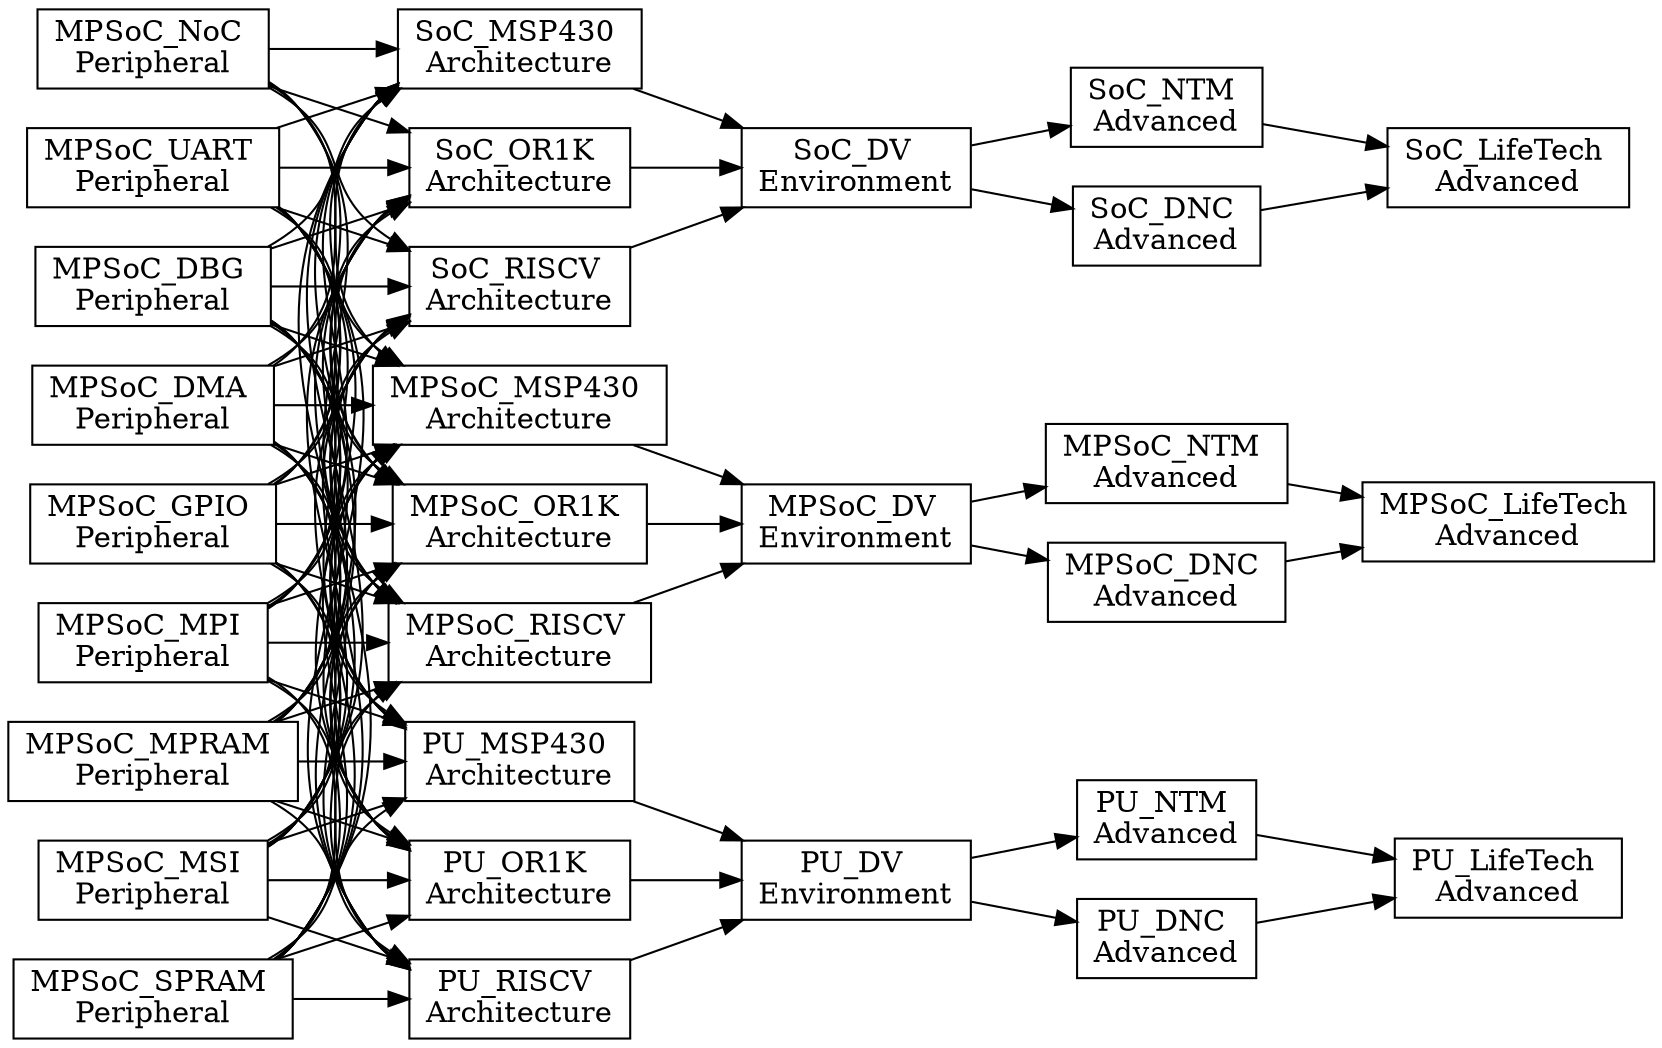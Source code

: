 digraph Project {
  // Introduction
  graph [rankdir = LR];
  node[shape=record];

  // Peripheral Blocks
  MPSoC_DBG[label="MPSoC_DBG \nPeripheral"];
  MPSoC_DMA[label="MPSoC_DMA \nPeripheral"];
  MPSoC_GPIO[label="MPSoC_GPIO \nPeripheral"];
  MPSoC_MPI[label="MPSoC_MPI \nPeripheral"];
  MPSoC_MPRAM[label="MPSoC_MPRAM \nPeripheral"];
  MPSoC_MSI[label="MPSoC_MSI \nPeripheral"];
  MPSoC_NoC[label="MPSoC_NoC \nPeripheral"];
  MPSoC_SPRAM[label="MPSoC_SPRAM \nPeripheral"];
  MPSoC_UART[label="MPSoC_UART \nPeripheral"];

  // Architecture Blocks
  MPSoC_MSP430[label="MPSoC_MSP430 \nArchitecture"];
  MPSoC_OR1K[label="MPSoC_OR1K \nArchitecture"];
  MPSoC_RISCV[label="MPSoC_RISCV \nArchitecture"];
  SoC_MSP430[label="SoC_MSP430 \nArchitecture"];
  SoC_OR1K[label="SoC_OR1K \nArchitecture"];
  SoC_RISCV[label="SoC_RISCV \nArchitecture"];
  PU_MSP430[label="PU_MSP430 \nArchitecture"];
  PU_OR1K[label="PU_OR1K \nArchitecture"];
  PU_RISCV[label="PU_RISCV \nArchitecture"];

  // Environment Blocks
  MPSoC_DV[label="MPSoC_DV \nEnvironment"];
  SoC_DV[label="SoC_DV \nEnvironment"];
  PU_DV[label="PU_DV \nEnvironment"];

  // Advanced A Blocks
  MPSoC_NTM[label="MPSoC_NTM \nAdvanced"];
  SoC_NTM[label="SoC_NTM \nAdvanced"];
  PU_NTM[label="PU_NTM \nAdvanced"];

  MPSoC_DNC[label="MPSoC_DNC \nAdvanced"];
  SoC_DNC[label="SoC_DNC \nAdvanced"];
  PU_DNC[label="PU_DNC \nAdvanced"];

  // Advanced B Blocks
  MPSoC_LifeTech[label="MPSoC_LifeTech \nAdvanced"];
  SoC_LifeTech[label="SoC_LifeTech \nAdvanced"];
  PU_LifeTech[label="PU_LifeTech \nAdvanced"];

  // Peripheral -> Architecture
  MPSoC_DBG -> MPSoC_MSP430;
  MPSoC_DMA -> MPSoC_MSP430;
  MPSoC_GPIO -> MPSoC_MSP430;
  MPSoC_MPI -> MPSoC_MSP430;
  MPSoC_MPRAM -> MPSoC_MSP430;
  MPSoC_MSI -> MPSoC_MSP430;
  MPSoC_NoC -> MPSoC_MSP430;
  MPSoC_SPRAM -> MPSoC_MSP430;
  MPSoC_UART -> MPSoC_MSP430;

  MPSoC_DBG -> SoC_MSP430;
  MPSoC_DMA -> SoC_MSP430;
  MPSoC_GPIO -> SoC_MSP430;
  MPSoC_MPI -> SoC_MSP430;
  MPSoC_MPRAM -> SoC_MSP430;
  MPSoC_MSI -> SoC_MSP430;
  MPSoC_NoC -> SoC_MSP430;
  MPSoC_SPRAM -> SoC_MSP430;
  MPSoC_UART -> SoC_MSP430;

  MPSoC_DBG -> PU_MSP430;
  MPSoC_DMA -> PU_MSP430;
  MPSoC_GPIO -> PU_MSP430;
  MPSoC_MPI -> PU_MSP430;
  MPSoC_MPRAM -> PU_MSP430;
  MPSoC_MSI -> PU_MSP430;
  MPSoC_SPRAM -> PU_MSP430;
  MPSoC_UART -> PU_MSP430;


  MPSoC_DBG -> MPSoC_OR1K;
  MPSoC_DMA -> MPSoC_OR1K;
  MPSoC_GPIO -> MPSoC_OR1K;
  MPSoC_MPI -> MPSoC_OR1K;
  MPSoC_MPRAM -> MPSoC_OR1K;
  MPSoC_MSI -> MPSoC_OR1K;
  MPSoC_NoC -> MPSoC_OR1K;
  MPSoC_SPRAM -> MPSoC_OR1K;
  MPSoC_UART -> MPSoC_OR1K;

  MPSoC_DBG -> SoC_OR1K;
  MPSoC_DMA -> SoC_OR1K;
  MPSoC_GPIO -> SoC_OR1K;
  MPSoC_MPI -> SoC_OR1K;
  MPSoC_MPRAM -> SoC_OR1K;
  MPSoC_MSI -> SoC_OR1K;
  MPSoC_NoC -> SoC_OR1K;
  MPSoC_SPRAM -> SoC_OR1K;
  MPSoC_UART -> SoC_OR1K;

  MPSoC_DBG -> PU_OR1K;
  MPSoC_DMA -> PU_OR1K;
  MPSoC_GPIO -> PU_OR1K;
  MPSoC_MPI -> PU_OR1K;
  MPSoC_MPRAM -> PU_OR1K;
  MPSoC_MSI -> PU_OR1K;
  MPSoC_SPRAM -> PU_OR1K;
  MPSoC_UART -> PU_OR1K;


  MPSoC_DBG -> MPSoC_RISCV;
  MPSoC_DMA -> MPSoC_RISCV;
  MPSoC_GPIO -> MPSoC_RISCV;
  MPSoC_MPI -> MPSoC_RISCV;
  MPSoC_MPRAM -> MPSoC_RISCV;
  MPSoC_MSI -> MPSoC_RISCV;
  MPSoC_NoC -> MPSoC_RISCV;
  MPSoC_SPRAM -> MPSoC_RISCV;
  MPSoC_UART -> MPSoC_RISCV;

  MPSoC_DBG -> SoC_RISCV;
  MPSoC_DMA -> SoC_RISCV;
  MPSoC_GPIO -> SoC_RISCV;
  MPSoC_MPI -> SoC_RISCV;
  MPSoC_MPRAM -> SoC_RISCV;
  MPSoC_MSI -> SoC_RISCV;
  MPSoC_NoC -> SoC_RISCV;
  MPSoC_SPRAM -> SoC_RISCV;
  MPSoC_UART -> SoC_RISCV;

  MPSoC_DBG -> PU_RISCV;
  MPSoC_DMA -> PU_RISCV;
  MPSoC_GPIO -> PU_RISCV;
  MPSoC_MPI -> PU_RISCV;
  MPSoC_MPRAM -> PU_RISCV;
  MPSoC_MSI -> PU_RISCV;
  MPSoC_SPRAM -> PU_RISCV;
  MPSoC_UART -> PU_RISCV;

  // Architecture -> Environment
  PU_MSP430 -> PU_DV;
  PU_OR1K -> PU_DV;
  PU_RISCV -> PU_DV;

  SoC_MSP430 -> SoC_DV;
  SoC_OR1K -> SoC_DV;
  SoC_RISCV -> SoC_DV;

  MPSoC_MSP430 -> MPSoC_DV;
  MPSoC_OR1K -> MPSoC_DV;
  MPSoC_RISCV -> MPSoC_DV;

  // Environment -> Avanced A
  PU_DV -> PU_NTM;
  PU_DV -> PU_DNC;

  SoC_DV -> SoC_NTM;
  SoC_DV -> SoC_DNC;

  MPSoC_DV -> MPSoC_NTM;
  MPSoC_DV -> MPSoC_DNC;

  // Avanced A -> Avanced B
  PU_NTM -> PU_LifeTech;
  PU_DNC -> PU_LifeTech;

  SoC_NTM -> SoC_LifeTech;
  SoC_DNC -> SoC_LifeTech;

  MPSoC_NTM -> MPSoC_LifeTech;
  MPSoC_DNC -> MPSoC_LifeTech;
}
